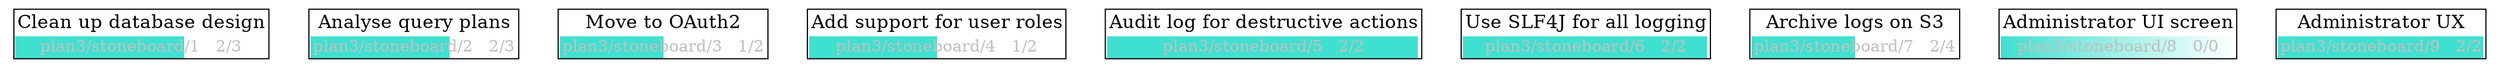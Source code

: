 
digraph {
  node [shape=plaintext fontsize=16,bgcolor=white,  fillcolor=white, style=filled]
  edge [length=100, color=gray, fontcolor=black]
"plan3_stoneboard_1" [label=<
 <TABLE HREF="https://github.com/plan3/stoneboard/milestone/1" BORDER="1" cellspacing="0" cellborder="0">
    <TR>
        <TD>Clean up database design</TD>
    </TR>
    <TR>
        <TD bgcolor="Turquoise;0.67:white"><FONT POINT-SIZE="14.0" COLOR="gray">plan3/stoneboard/1   2/3</FONT></TD>
    </TR>
  </TABLE>>];
    
  "plan3_stoneboard_2" [label=<
 <TABLE HREF="https://github.com/plan3/stoneboard/milestone/2" BORDER="1" cellspacing="0" cellborder="0">
    <TR>
        <TD>Analyse query plans</TD>
    </TR>
    <TR>
        <TD bgcolor="Turquoise;0.67:white"><FONT POINT-SIZE="14.0" COLOR="gray">plan3/stoneboard/2   2/3</FONT></TD>
    </TR>
  </TABLE>>];
    
  "plan3_stoneboard_3" [label=<
 <TABLE HREF="https://github.com/plan3/stoneboard/milestone/3" BORDER="1" cellspacing="0" cellborder="0">
    <TR>
        <TD>Move to OAuth2</TD>
    </TR>
    <TR>
        <TD bgcolor="Turquoise;0.5:white"><FONT POINT-SIZE="14.0" COLOR="gray">plan3/stoneboard/3   1/2</FONT></TD>
    </TR>
  </TABLE>>];
    
  "plan3_stoneboard_4" [label=<
 <TABLE HREF="https://github.com/plan3/stoneboard/milestone/4" BORDER="1" cellspacing="0" cellborder="0">
    <TR>
        <TD>Add support for user roles</TD>
    </TR>
    <TR>
        <TD bgcolor="Turquoise;0.5:white"><FONT POINT-SIZE="14.0" COLOR="gray">plan3/stoneboard/4   1/2</FONT></TD>
    </TR>
  </TABLE>>];
    
  "plan3_stoneboard_5" [label=<
 <TABLE HREF="https://github.com/plan3/stoneboard/milestone/5" BORDER="1" cellspacing="0" cellborder="0">
    <TR>
        <TD>Audit log for destructive actions</TD>
    </TR>
    <TR>
        <TD bgcolor="Turquoise;0.99:white"><FONT POINT-SIZE="14.0" COLOR="gray">plan3/stoneboard/5   2/2</FONT></TD>
    </TR>
  </TABLE>>];
    
  "plan3_stoneboard_6" [label=<
 <TABLE HREF="https://github.com/plan3/stoneboard/milestone/6" BORDER="1" cellspacing="0" cellborder="0">
    <TR>
        <TD>Use SLF4J for all logging</TD>
    </TR>
    <TR>
        <TD bgcolor="Turquoise;0.99:white"><FONT POINT-SIZE="14.0" COLOR="gray">plan3/stoneboard/6   2/2</FONT></TD>
    </TR>
  </TABLE>>];
    
  "plan3_stoneboard_7" [label=<
 <TABLE HREF="https://github.com/plan3/stoneboard/milestone/7" BORDER="1" cellspacing="0" cellborder="0">
    <TR>
        <TD>Archive logs on S3</TD>
    </TR>
    <TR>
        <TD bgcolor="Turquoise;0.5:white"><FONT POINT-SIZE="14.0" COLOR="gray">plan3/stoneboard/7   2/4</FONT></TD>
    </TR>
  </TABLE>>];
    
  "plan3_stoneboard_8" [label=<
 <TABLE HREF="https://github.com/plan3/stoneboard/milestone/8" BORDER="1" cellspacing="0" cellborder="0">
    <TR>
        <TD>Administrator UI screen</TD>
    </TR>
    <TR>
        <TD bgcolor="Turquoise;0:white"><FONT POINT-SIZE="14.0" COLOR="gray">plan3/stoneboard/8   0/0</FONT></TD>
    </TR>
  </TABLE>>];
    
  "plan3_stoneboard_9" [label=<
 <TABLE HREF="https://github.com/plan3/stoneboard/milestone/9" BORDER="1" cellspacing="0" cellborder="0">
    <TR>
        <TD>Administrator UX</TD>
    </TR>
    <TR>
        <TD bgcolor="Turquoise;0.99:white"><FONT POINT-SIZE="14.0" COLOR="gray">plan3/stoneboard/9   2/2</FONT></TD>
    </TR>
  </TABLE>>];
    
  
}
